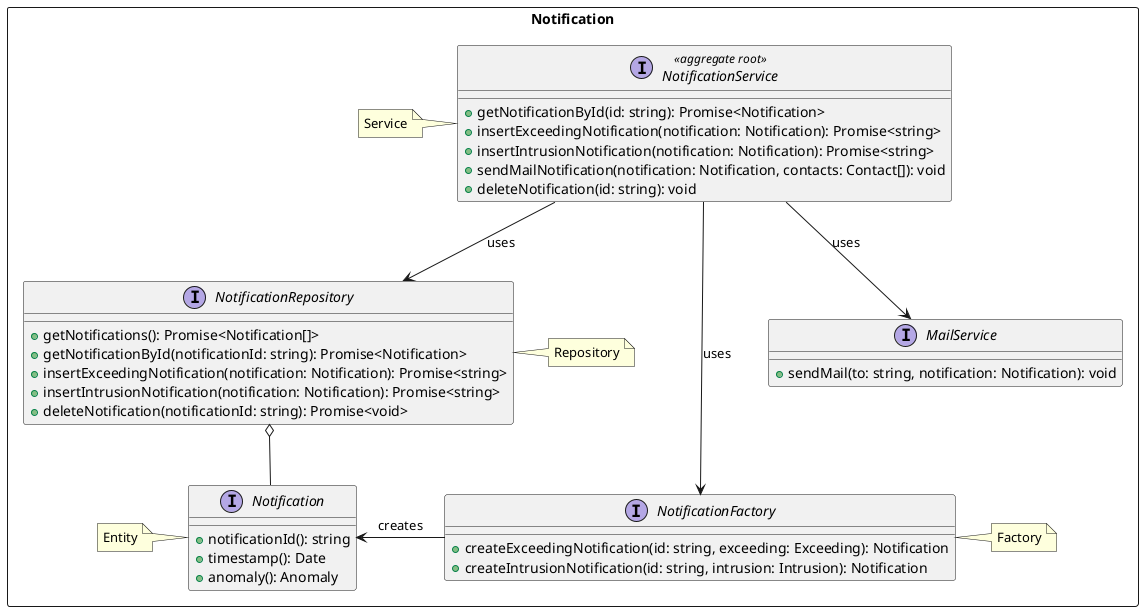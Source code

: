 @startuml
package Notification <<Rectangle>> {

    !startsub NotificationRoot

    interface NotificationService <<aggregate root>> {
      + getNotificationById(id: string): Promise<Notification>
      + insertExceedingNotification(notification: Notification): Promise<string>
      + insertIntrusionNotification(notification: Notification): Promise<string>
      + sendMailNotification(notification: Notification, contacts: Contact[]): void
      + deleteNotification(id: string): void
    }
    !endsub NotificationRoot
    note left of NotificationService: Service
    NotificationService --> MailService : uses
    NotificationService --> NotificationRepository : uses
    NotificationService --> NotificationFactory : uses

    interface MailService {
      + sendMail(to: string, notification: Notification): void
    }

    interface NotificationRepository {
      + getNotifications(): Promise<Notification[]>
      + getNotificationById(notificationId: string): Promise<Notification>
      + insertExceedingNotification(notification: Notification): Promise<string>
      + insertIntrusionNotification(notification: Notification): Promise<string>
      + deleteNotification(notificationId: string): Promise<void>
    }
    note right of NotificationRepository : Repository
    NotificationRepository o-- Notification


    interface Notification {
      + notificationId(): string
      + timestamp(): Date
      + anomaly(): Anomaly
    }
    note left of Notification: Entity

    interface NotificationFactory {
      + createExceedingNotification(id: string, exceeding: Exceeding): Notification
      + createIntrusionNotification(id: string, intrusion: Intrusion): Notification
    }
    note right of NotificationFactory : Factory
    NotificationFactory -left-> Notification : creates

}
@enduml